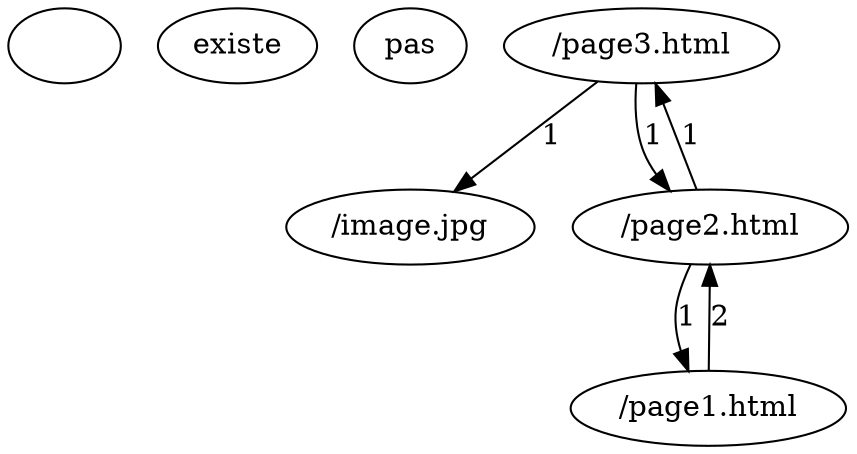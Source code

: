 digraph {
node0 [ label = "" ];
existe pas

node1 [ label = "/image.jpg" ];
existe pas
node2 [ label = "/page3.html" ];
node2 -> node1 [ label = "1" ];

node3 [ label = "/page1.html" ];
existe pas
node4 [ label = "/page2.html" ];
node4 -> node3 [ label = "1" ];

node3 -> node4 [ label = "2" ];
node2 -> node4 [ label = "1" ];

node4 -> node2 [ label = "1" ];

}
